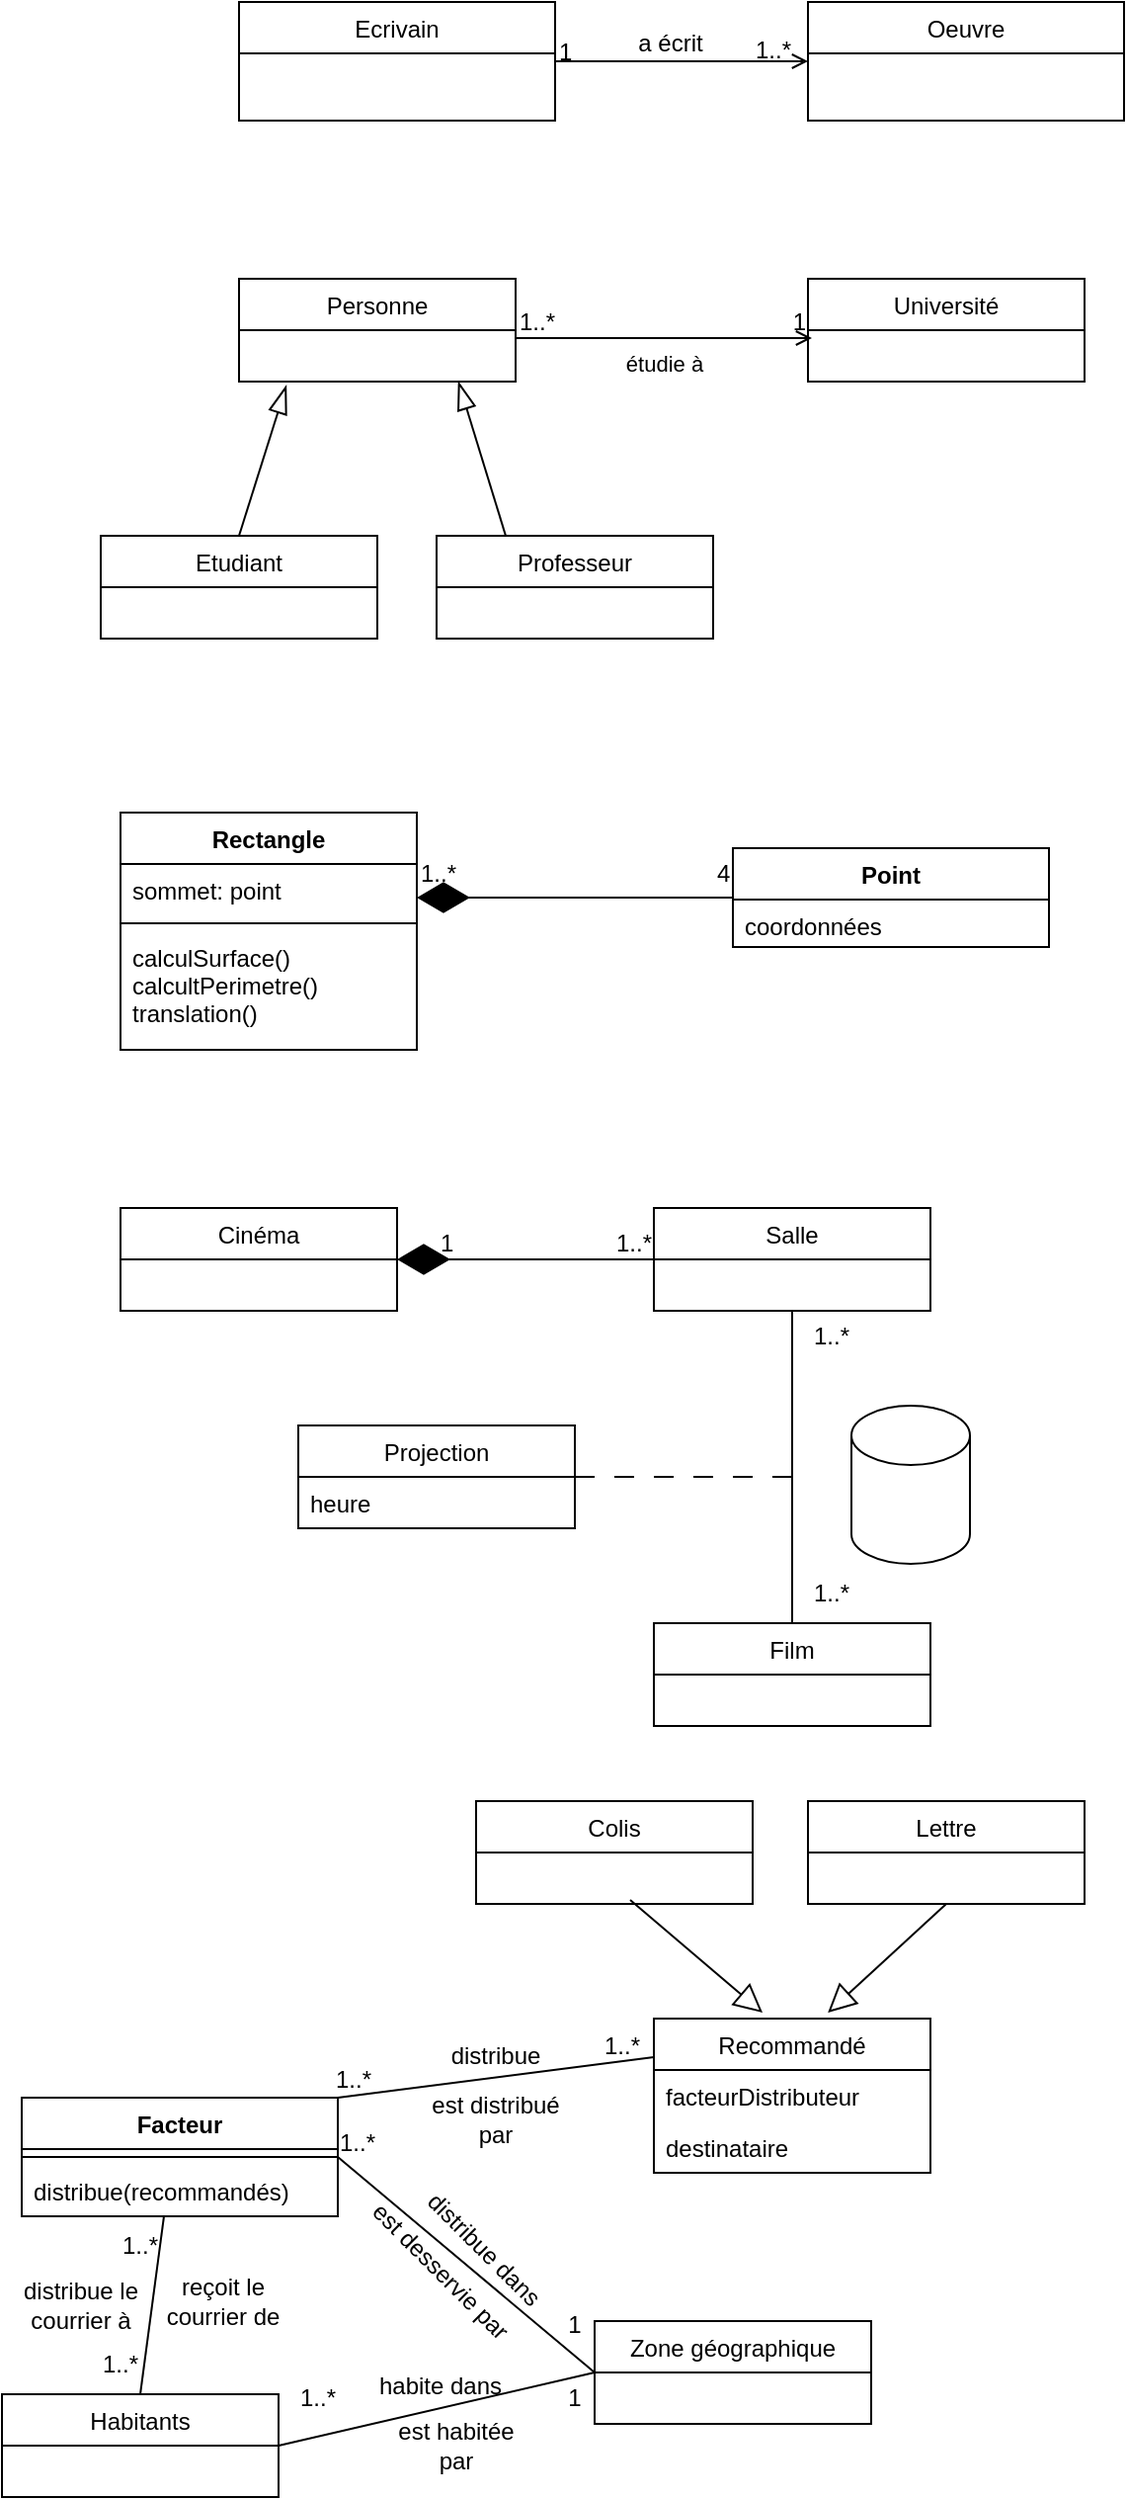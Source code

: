 <mxfile version="15.5.6" type="github">
  <diagram id="C5RBs43oDa-KdzZeNtuy" name="Page-1">
    <mxGraphModel dx="969" dy="465" grid="1" gridSize="10" guides="1" tooltips="1" connect="1" arrows="1" fold="1" page="1" pageScale="1" pageWidth="827" pageHeight="1169" math="0" shadow="0">
      <root>
        <mxCell id="WIyWlLk6GJQsqaUBKTNV-0" />
        <mxCell id="WIyWlLk6GJQsqaUBKTNV-1" parent="WIyWlLk6GJQsqaUBKTNV-0" />
        <mxCell id="zkfFHV4jXpPFQw0GAbJ--0" value="Ecrivain" style="swimlane;fontStyle=0;align=center;verticalAlign=top;childLayout=stackLayout;horizontal=1;startSize=26;horizontalStack=0;resizeParent=1;resizeLast=0;collapsible=1;marginBottom=0;rounded=0;shadow=0;strokeWidth=1;" parent="WIyWlLk6GJQsqaUBKTNV-1" vertex="1">
          <mxGeometry x="220" y="120" width="160" height="60" as="geometry">
            <mxRectangle x="230" y="140" width="160" height="26" as="alternateBounds" />
          </mxGeometry>
        </mxCell>
        <mxCell id="zkfFHV4jXpPFQw0GAbJ--17" value="Oeuvre" style="swimlane;fontStyle=0;align=center;verticalAlign=top;childLayout=stackLayout;horizontal=1;startSize=26;horizontalStack=0;resizeParent=1;resizeLast=0;collapsible=1;marginBottom=0;rounded=0;shadow=0;strokeWidth=1;" parent="WIyWlLk6GJQsqaUBKTNV-1" vertex="1">
          <mxGeometry x="508" y="120" width="160" height="60" as="geometry">
            <mxRectangle x="550" y="140" width="160" height="26" as="alternateBounds" />
          </mxGeometry>
        </mxCell>
        <mxCell id="zkfFHV4jXpPFQw0GAbJ--26" value="" style="endArrow=open;shadow=0;strokeWidth=1;rounded=0;endFill=0;edgeStyle=elbowEdgeStyle;elbow=vertical;" parent="WIyWlLk6GJQsqaUBKTNV-1" source="zkfFHV4jXpPFQw0GAbJ--0" target="zkfFHV4jXpPFQw0GAbJ--17" edge="1">
          <mxGeometry x="0.5" y="41" relative="1" as="geometry">
            <mxPoint x="380" y="192" as="sourcePoint" />
            <mxPoint x="540" y="192" as="targetPoint" />
            <mxPoint x="-40" y="32" as="offset" />
          </mxGeometry>
        </mxCell>
        <mxCell id="zkfFHV4jXpPFQw0GAbJ--27" value="1" style="resizable=0;align=left;verticalAlign=bottom;labelBackgroundColor=none;fontSize=12;" parent="zkfFHV4jXpPFQw0GAbJ--26" connectable="0" vertex="1">
          <mxGeometry x="-1" relative="1" as="geometry">
            <mxPoint y="4" as="offset" />
          </mxGeometry>
        </mxCell>
        <mxCell id="zkfFHV4jXpPFQw0GAbJ--28" value="1..*" style="resizable=0;align=right;verticalAlign=bottom;labelBackgroundColor=none;fontSize=12;" parent="zkfFHV4jXpPFQw0GAbJ--26" connectable="0" vertex="1">
          <mxGeometry x="1" relative="1" as="geometry">
            <mxPoint x="-7" y="3" as="offset" />
          </mxGeometry>
        </mxCell>
        <mxCell id="zkfFHV4jXpPFQw0GAbJ--29" value="a écrit" style="text;html=1;resizable=0;points=[];;align=center;verticalAlign=middle;labelBackgroundColor=none;rounded=0;shadow=0;strokeWidth=1;fontSize=12;" parent="zkfFHV4jXpPFQw0GAbJ--26" vertex="1" connectable="0">
          <mxGeometry x="0.5" y="49" relative="1" as="geometry">
            <mxPoint x="-38" y="40" as="offset" />
          </mxGeometry>
        </mxCell>
        <mxCell id="1n5dgI1MQ3kSGR1qK4vU-0" value="Personne" style="swimlane;fontStyle=0;childLayout=stackLayout;horizontal=1;startSize=26;fillColor=none;horizontalStack=0;resizeParent=1;resizeParentMax=0;resizeLast=0;collapsible=1;marginBottom=0;" vertex="1" parent="WIyWlLk6GJQsqaUBKTNV-1">
          <mxGeometry x="220" y="260" width="140" height="52" as="geometry" />
        </mxCell>
        <mxCell id="1n5dgI1MQ3kSGR1qK4vU-4" value="Université" style="swimlane;fontStyle=0;childLayout=stackLayout;horizontal=1;startSize=26;fillColor=none;horizontalStack=0;resizeParent=1;resizeParentMax=0;resizeLast=0;collapsible=1;marginBottom=0;" vertex="1" parent="WIyWlLk6GJQsqaUBKTNV-1">
          <mxGeometry x="508" y="260" width="140" height="52" as="geometry" />
        </mxCell>
        <mxCell id="1n5dgI1MQ3kSGR1qK4vU-8" value="Etudiant" style="swimlane;fontStyle=0;childLayout=stackLayout;horizontal=1;startSize=26;fillColor=none;horizontalStack=0;resizeParent=1;resizeParentMax=0;resizeLast=0;collapsible=1;marginBottom=0;" vertex="1" parent="WIyWlLk6GJQsqaUBKTNV-1">
          <mxGeometry x="150" y="390" width="140" height="52" as="geometry" />
        </mxCell>
        <mxCell id="1n5dgI1MQ3kSGR1qK4vU-11" value="Professeur" style="swimlane;fontStyle=0;childLayout=stackLayout;horizontal=1;startSize=26;fillColor=none;horizontalStack=0;resizeParent=1;resizeParentMax=0;resizeLast=0;collapsible=1;marginBottom=0;" vertex="1" parent="WIyWlLk6GJQsqaUBKTNV-1">
          <mxGeometry x="320" y="390" width="140" height="52" as="geometry" />
        </mxCell>
        <mxCell id="1n5dgI1MQ3kSGR1qK4vU-14" value="" style="endArrow=blockThin;endFill=0;endSize=12;html=1;rounded=0;exitX=0.5;exitY=0;exitDx=0;exitDy=0;entryX=0.171;entryY=1.077;entryDx=0;entryDy=0;entryPerimeter=0;" edge="1" parent="WIyWlLk6GJQsqaUBKTNV-1" source="1n5dgI1MQ3kSGR1qK4vU-8">
          <mxGeometry width="160" relative="1" as="geometry">
            <mxPoint x="480" y="340" as="sourcePoint" />
            <mxPoint x="243.94" y="314.002" as="targetPoint" />
          </mxGeometry>
        </mxCell>
        <mxCell id="1n5dgI1MQ3kSGR1qK4vU-16" value="" style="endArrow=blockThin;endFill=0;endSize=12;html=1;rounded=0;exitX=0.25;exitY=0;exitDx=0;exitDy=0;entryX=0.793;entryY=1;entryDx=0;entryDy=0;entryPerimeter=0;" edge="1" parent="WIyWlLk6GJQsqaUBKTNV-1" source="1n5dgI1MQ3kSGR1qK4vU-11">
          <mxGeometry width="160" relative="1" as="geometry">
            <mxPoint x="230" y="400" as="sourcePoint" />
            <mxPoint x="331.02" y="312" as="targetPoint" />
          </mxGeometry>
        </mxCell>
        <mxCell id="1n5dgI1MQ3kSGR1qK4vU-17" value="étudie à" style="endArrow=open;html=1;rounded=0;align=center;verticalAlign=top;endFill=0;labelBackgroundColor=none;" edge="1" parent="WIyWlLk6GJQsqaUBKTNV-1">
          <mxGeometry relative="1" as="geometry">
            <mxPoint x="360" y="290" as="sourcePoint" />
            <mxPoint x="510" y="290" as="targetPoint" />
          </mxGeometry>
        </mxCell>
        <mxCell id="1n5dgI1MQ3kSGR1qK4vU-18" value="1..*" style="resizable=0;html=1;align=left;verticalAlign=bottom;labelBackgroundColor=none;" connectable="0" vertex="1" parent="1n5dgI1MQ3kSGR1qK4vU-17">
          <mxGeometry x="-1" relative="1" as="geometry" />
        </mxCell>
        <mxCell id="1n5dgI1MQ3kSGR1qK4vU-19" value="1" style="resizable=0;html=1;align=right;verticalAlign=bottom;labelBackgroundColor=none;" connectable="0" vertex="1" parent="1n5dgI1MQ3kSGR1qK4vU-17">
          <mxGeometry x="1" relative="1" as="geometry">
            <mxPoint x="-3" as="offset" />
          </mxGeometry>
        </mxCell>
        <mxCell id="1n5dgI1MQ3kSGR1qK4vU-28" value="" style="endArrow=diamondThin;endFill=1;endSize=24;html=1;rounded=0;exitX=0;exitY=0.5;exitDx=0;exitDy=0;entryX=1;entryY=0.5;entryDx=0;entryDy=0;" edge="1" parent="WIyWlLk6GJQsqaUBKTNV-1" source="1n5dgI1MQ3kSGR1qK4vU-29">
          <mxGeometry width="160" relative="1" as="geometry">
            <mxPoint x="310" y="580" as="sourcePoint" />
            <mxPoint x="310" y="573" as="targetPoint" />
            <Array as="points">
              <mxPoint x="310" y="573" />
            </Array>
          </mxGeometry>
        </mxCell>
        <mxCell id="1n5dgI1MQ3kSGR1qK4vU-29" value="Point" style="swimlane;fontStyle=1;align=center;verticalAlign=top;childLayout=stackLayout;horizontal=1;startSize=26;horizontalStack=0;resizeParent=1;resizeParentMax=0;resizeLast=0;collapsible=1;marginBottom=0;" vertex="1" parent="WIyWlLk6GJQsqaUBKTNV-1">
          <mxGeometry x="470" y="548" width="160" height="50" as="geometry" />
        </mxCell>
        <mxCell id="1n5dgI1MQ3kSGR1qK4vU-30" value="coordonnées" style="text;strokeColor=none;fillColor=none;align=left;verticalAlign=top;spacingLeft=4;spacingRight=4;overflow=hidden;rotatable=0;points=[[0,0.5],[1,0.5]];portConstraint=eastwest;" vertex="1" parent="1n5dgI1MQ3kSGR1qK4vU-29">
          <mxGeometry y="26" width="160" height="24" as="geometry" />
        </mxCell>
        <mxCell id="1n5dgI1MQ3kSGR1qK4vU-33" value="1..*" style="resizable=0;html=1;align=left;verticalAlign=bottom;labelBackgroundColor=none;" connectable="0" vertex="1" parent="WIyWlLk6GJQsqaUBKTNV-1">
          <mxGeometry x="310" y="569" as="geometry" />
        </mxCell>
        <mxCell id="1n5dgI1MQ3kSGR1qK4vU-34" value="4" style="resizable=0;html=1;align=left;verticalAlign=bottom;labelBackgroundColor=none;direction=west;" connectable="0" vertex="1" parent="WIyWlLk6GJQsqaUBKTNV-1">
          <mxGeometry x="460" y="569" as="geometry" />
        </mxCell>
        <mxCell id="1n5dgI1MQ3kSGR1qK4vU-43" value="Rectangle" style="swimlane;fontStyle=1;align=center;verticalAlign=top;childLayout=stackLayout;horizontal=1;startSize=26;horizontalStack=0;resizeParent=1;resizeParentMax=0;resizeLast=0;collapsible=1;marginBottom=0;" vertex="1" parent="WIyWlLk6GJQsqaUBKTNV-1">
          <mxGeometry x="160" y="530" width="150" height="120" as="geometry" />
        </mxCell>
        <mxCell id="1n5dgI1MQ3kSGR1qK4vU-44" value="sommet: point" style="text;strokeColor=none;fillColor=none;align=left;verticalAlign=top;spacingLeft=4;spacingRight=4;overflow=hidden;rotatable=0;points=[[0,0.5],[1,0.5]];portConstraint=eastwest;" vertex="1" parent="1n5dgI1MQ3kSGR1qK4vU-43">
          <mxGeometry y="26" width="150" height="26" as="geometry" />
        </mxCell>
        <mxCell id="1n5dgI1MQ3kSGR1qK4vU-45" value="" style="line;strokeWidth=1;fillColor=none;align=left;verticalAlign=middle;spacingTop=-1;spacingLeft=3;spacingRight=3;rotatable=0;labelPosition=right;points=[];portConstraint=eastwest;" vertex="1" parent="1n5dgI1MQ3kSGR1qK4vU-43">
          <mxGeometry y="52" width="150" height="8" as="geometry" />
        </mxCell>
        <mxCell id="1n5dgI1MQ3kSGR1qK4vU-46" value="calculSurface()&#xa;calcultPerimetre()&#xa;translation()&#xa;" style="text;strokeColor=none;fillColor=none;align=left;verticalAlign=top;spacingLeft=4;spacingRight=4;overflow=hidden;rotatable=0;points=[[0,0.5],[1,0.5]];portConstraint=eastwest;" vertex="1" parent="1n5dgI1MQ3kSGR1qK4vU-43">
          <mxGeometry y="60" width="150" height="60" as="geometry" />
        </mxCell>
        <mxCell id="1n5dgI1MQ3kSGR1qK4vU-47" value="Cinéma" style="swimlane;fontStyle=0;childLayout=stackLayout;horizontal=1;startSize=26;fillColor=none;horizontalStack=0;resizeParent=1;resizeParentMax=0;resizeLast=0;collapsible=1;marginBottom=0;" vertex="1" parent="WIyWlLk6GJQsqaUBKTNV-1">
          <mxGeometry x="160" y="730" width="140" height="52" as="geometry" />
        </mxCell>
        <mxCell id="1n5dgI1MQ3kSGR1qK4vU-51" value="Film" style="swimlane;fontStyle=0;childLayout=stackLayout;horizontal=1;startSize=26;fillColor=none;horizontalStack=0;resizeParent=1;resizeParentMax=0;resizeLast=0;collapsible=1;marginBottom=0;" vertex="1" parent="WIyWlLk6GJQsqaUBKTNV-1">
          <mxGeometry x="430" y="940" width="140" height="52" as="geometry" />
        </mxCell>
        <mxCell id="1n5dgI1MQ3kSGR1qK4vU-55" value="Salle" style="swimlane;fontStyle=0;childLayout=stackLayout;horizontal=1;startSize=26;fillColor=none;horizontalStack=0;resizeParent=1;resizeParentMax=0;resizeLast=0;collapsible=1;marginBottom=0;" vertex="1" parent="WIyWlLk6GJQsqaUBKTNV-1">
          <mxGeometry x="430" y="730" width="140" height="52" as="geometry" />
        </mxCell>
        <mxCell id="1n5dgI1MQ3kSGR1qK4vU-69" value="" style="endArrow=diamondThin;endFill=1;endSize=24;html=1;rounded=0;entryX=1;entryY=0.5;entryDx=0;entryDy=0;" edge="1" parent="1n5dgI1MQ3kSGR1qK4vU-55" target="1n5dgI1MQ3kSGR1qK4vU-47">
          <mxGeometry width="160" relative="1" as="geometry">
            <mxPoint x="2" y="26" as="sourcePoint" />
            <mxPoint x="162" y="30" as="targetPoint" />
          </mxGeometry>
        </mxCell>
        <mxCell id="1n5dgI1MQ3kSGR1qK4vU-63" value="Projection" style="swimlane;fontStyle=0;childLayout=stackLayout;horizontal=1;startSize=26;fillColor=none;horizontalStack=0;resizeParent=1;resizeParentMax=0;resizeLast=0;collapsible=1;marginBottom=0;" vertex="1" parent="WIyWlLk6GJQsqaUBKTNV-1">
          <mxGeometry x="250" y="840" width="140" height="52" as="geometry" />
        </mxCell>
        <mxCell id="1n5dgI1MQ3kSGR1qK4vU-64" value="heure" style="text;strokeColor=none;fillColor=none;align=left;verticalAlign=top;spacingLeft=4;spacingRight=4;overflow=hidden;rotatable=0;points=[[0,0.5],[1,0.5]];portConstraint=eastwest;" vertex="1" parent="1n5dgI1MQ3kSGR1qK4vU-63">
          <mxGeometry y="26" width="140" height="26" as="geometry" />
        </mxCell>
        <mxCell id="1n5dgI1MQ3kSGR1qK4vU-70" value="" style="resizable=0;html=1;align=left;verticalAlign=bottom;labelBackgroundColor=none;direction=west;" connectable="0" vertex="1" parent="WIyWlLk6GJQsqaUBKTNV-1">
          <mxGeometry x="470" y="571" as="geometry">
            <mxPoint x="-58" y="179" as="offset" />
          </mxGeometry>
        </mxCell>
        <mxCell id="1n5dgI1MQ3kSGR1qK4vU-71" value="1" style="resizable=0;html=1;align=left;verticalAlign=bottom;labelBackgroundColor=none;" connectable="0" vertex="1" parent="WIyWlLk6GJQsqaUBKTNV-1">
          <mxGeometry x="320" y="756" as="geometry" />
        </mxCell>
        <mxCell id="1n5dgI1MQ3kSGR1qK4vU-73" value="1..*" style="text;html=1;strokeColor=none;fillColor=none;align=center;verticalAlign=middle;whiteSpace=wrap;rounded=0;" vertex="1" parent="WIyWlLk6GJQsqaUBKTNV-1">
          <mxGeometry x="390" y="733" width="60" height="30" as="geometry" />
        </mxCell>
        <mxCell id="1n5dgI1MQ3kSGR1qK4vU-80" value="" style="endArrow=none;startArrow=none;endFill=0;startFill=0;endSize=8;html=1;verticalAlign=bottom;labelBackgroundColor=none;strokeWidth=1;rounded=0;entryX=0.5;entryY=0;entryDx=0;entryDy=0;exitX=0.5;exitY=1;exitDx=0;exitDy=0;" edge="1" parent="WIyWlLk6GJQsqaUBKTNV-1" source="1n5dgI1MQ3kSGR1qK4vU-55" target="1n5dgI1MQ3kSGR1qK4vU-51">
          <mxGeometry width="160" relative="1" as="geometry">
            <mxPoint x="480" y="780" as="sourcePoint" />
            <mxPoint x="640" y="780" as="targetPoint" />
          </mxGeometry>
        </mxCell>
        <mxCell id="1n5dgI1MQ3kSGR1qK4vU-82" value="" style="endArrow=none;startArrow=none;endFill=0;startFill=0;endSize=8;html=1;verticalAlign=bottom;dashed=1;labelBackgroundColor=none;dashPattern=10 10;rounded=0;strokeWidth=1;exitX=1;exitY=0.5;exitDx=0;exitDy=0;" edge="1" parent="WIyWlLk6GJQsqaUBKTNV-1" source="1n5dgI1MQ3kSGR1qK4vU-63">
          <mxGeometry width="160" relative="1" as="geometry">
            <mxPoint x="430" y="865.5" as="sourcePoint" />
            <mxPoint x="500" y="866" as="targetPoint" />
          </mxGeometry>
        </mxCell>
        <mxCell id="1n5dgI1MQ3kSGR1qK4vU-84" value="1..*" style="text;html=1;strokeColor=none;fillColor=none;align=center;verticalAlign=middle;whiteSpace=wrap;rounded=0;" vertex="1" parent="WIyWlLk6GJQsqaUBKTNV-1">
          <mxGeometry x="490" y="780" width="60" height="30" as="geometry" />
        </mxCell>
        <mxCell id="1n5dgI1MQ3kSGR1qK4vU-85" value="1..*" style="text;html=1;strokeColor=none;fillColor=none;align=center;verticalAlign=middle;whiteSpace=wrap;rounded=0;" vertex="1" parent="WIyWlLk6GJQsqaUBKTNV-1">
          <mxGeometry x="490" y="910" width="60" height="30" as="geometry" />
        </mxCell>
        <mxCell id="1n5dgI1MQ3kSGR1qK4vU-86" value="Facteur" style="swimlane;fontStyle=1;align=center;verticalAlign=top;childLayout=stackLayout;horizontal=1;startSize=26;horizontalStack=0;resizeParent=1;resizeParentMax=0;resizeLast=0;collapsible=1;marginBottom=0;" vertex="1" parent="WIyWlLk6GJQsqaUBKTNV-1">
          <mxGeometry x="110" y="1180" width="160" height="60" as="geometry" />
        </mxCell>
        <mxCell id="1n5dgI1MQ3kSGR1qK4vU-88" value="" style="line;strokeWidth=1;fillColor=none;align=left;verticalAlign=middle;spacingTop=-1;spacingLeft=3;spacingRight=3;rotatable=0;labelPosition=right;points=[];portConstraint=eastwest;" vertex="1" parent="1n5dgI1MQ3kSGR1qK4vU-86">
          <mxGeometry y="26" width="160" height="8" as="geometry" />
        </mxCell>
        <mxCell id="1n5dgI1MQ3kSGR1qK4vU-89" value="distribue(recommandés)" style="text;strokeColor=none;fillColor=none;align=left;verticalAlign=top;spacingLeft=4;spacingRight=4;overflow=hidden;rotatable=0;points=[[0,0.5],[1,0.5]];portConstraint=eastwest;" vertex="1" parent="1n5dgI1MQ3kSGR1qK4vU-86">
          <mxGeometry y="34" width="160" height="26" as="geometry" />
        </mxCell>
        <mxCell id="1n5dgI1MQ3kSGR1qK4vU-94" value="Habitants" style="swimlane;fontStyle=0;childLayout=stackLayout;horizontal=1;startSize=26;fillColor=none;horizontalStack=0;resizeParent=1;resizeParentMax=0;resizeLast=0;collapsible=1;marginBottom=0;" vertex="1" parent="WIyWlLk6GJQsqaUBKTNV-1">
          <mxGeometry x="100" y="1330" width="140" height="52" as="geometry" />
        </mxCell>
        <mxCell id="1n5dgI1MQ3kSGR1qK4vU-98" value="Zone géographique" style="swimlane;fontStyle=0;childLayout=stackLayout;horizontal=1;startSize=26;fillColor=none;horizontalStack=0;resizeParent=1;resizeParentMax=0;resizeLast=0;collapsible=1;marginBottom=0;" vertex="1" parent="WIyWlLk6GJQsqaUBKTNV-1">
          <mxGeometry x="400" y="1293" width="140" height="52" as="geometry" />
        </mxCell>
        <mxCell id="1n5dgI1MQ3kSGR1qK4vU-102" value="Lettre" style="swimlane;fontStyle=0;childLayout=stackLayout;horizontal=1;startSize=26;fillColor=none;horizontalStack=0;resizeParent=1;resizeParentMax=0;resizeLast=0;collapsible=1;marginBottom=0;" vertex="1" parent="WIyWlLk6GJQsqaUBKTNV-1">
          <mxGeometry x="508" y="1030" width="140" height="52" as="geometry" />
        </mxCell>
        <mxCell id="1n5dgI1MQ3kSGR1qK4vU-105" value="Colis" style="swimlane;fontStyle=0;childLayout=stackLayout;horizontal=1;startSize=26;fillColor=none;horizontalStack=0;resizeParent=1;resizeParentMax=0;resizeLast=0;collapsible=1;marginBottom=0;" vertex="1" parent="WIyWlLk6GJQsqaUBKTNV-1">
          <mxGeometry x="340" y="1030" width="140" height="52" as="geometry" />
        </mxCell>
        <mxCell id="1n5dgI1MQ3kSGR1qK4vU-106" value="" style="endArrow=block;endFill=0;endSize=12;html=1;rounded=0;strokeWidth=1;entryX=0.393;entryY=-0.038;entryDx=0;entryDy=0;entryPerimeter=0;" edge="1" parent="1n5dgI1MQ3kSGR1qK4vU-105" target="1n5dgI1MQ3kSGR1qK4vU-110">
          <mxGeometry width="160" relative="1" as="geometry">
            <mxPoint x="78" y="50" as="sourcePoint" />
            <mxPoint x="180" y="100" as="targetPoint" />
          </mxGeometry>
        </mxCell>
        <mxCell id="1n5dgI1MQ3kSGR1qK4vU-108" value="" style="endArrow=block;endFill=0;endSize=12;html=1;rounded=0;strokeWidth=1;entryX=0.629;entryY=-0.038;entryDx=0;entryDy=0;exitX=0.5;exitY=1;exitDx=0;exitDy=0;entryPerimeter=0;" edge="1" parent="WIyWlLk6GJQsqaUBKTNV-1" source="1n5dgI1MQ3kSGR1qK4vU-102" target="1n5dgI1MQ3kSGR1qK4vU-110">
          <mxGeometry width="160" relative="1" as="geometry">
            <mxPoint x="358" y="1090" as="sourcePoint" />
            <mxPoint x="449" y="1138" as="targetPoint" />
          </mxGeometry>
        </mxCell>
        <mxCell id="1n5dgI1MQ3kSGR1qK4vU-110" value="Recommandé" style="swimlane;fontStyle=0;childLayout=stackLayout;horizontal=1;startSize=26;fillColor=none;horizontalStack=0;resizeParent=1;resizeParentMax=0;resizeLast=0;collapsible=1;marginBottom=0;" vertex="1" parent="WIyWlLk6GJQsqaUBKTNV-1">
          <mxGeometry x="430" y="1140" width="140" height="78" as="geometry" />
        </mxCell>
        <mxCell id="1n5dgI1MQ3kSGR1qK4vU-111" value="facteurDistributeur" style="text;strokeColor=none;fillColor=none;align=left;verticalAlign=top;spacingLeft=4;spacingRight=4;overflow=hidden;rotatable=0;points=[[0,0.5],[1,0.5]];portConstraint=eastwest;" vertex="1" parent="1n5dgI1MQ3kSGR1qK4vU-110">
          <mxGeometry y="26" width="140" height="26" as="geometry" />
        </mxCell>
        <mxCell id="1n5dgI1MQ3kSGR1qK4vU-113" value="destinataire" style="text;strokeColor=none;fillColor=none;align=left;verticalAlign=top;spacingLeft=4;spacingRight=4;overflow=hidden;rotatable=0;points=[[0,0.5],[1,0.5]];portConstraint=eastwest;" vertex="1" parent="1n5dgI1MQ3kSGR1qK4vU-110">
          <mxGeometry y="52" width="140" height="26" as="geometry" />
        </mxCell>
        <mxCell id="1n5dgI1MQ3kSGR1qK4vU-126" value="" style="endArrow=none;startArrow=none;endFill=0;startFill=0;endSize=8;html=1;verticalAlign=bottom;labelBackgroundColor=none;strokeWidth=1;rounded=0;entryX=0;entryY=0.5;entryDx=0;entryDy=0;" edge="1" parent="WIyWlLk6GJQsqaUBKTNV-1">
          <mxGeometry width="160" relative="1" as="geometry">
            <mxPoint x="270" y="1210" as="sourcePoint" />
            <mxPoint x="400" y="1319" as="targetPoint" />
          </mxGeometry>
        </mxCell>
        <mxCell id="1n5dgI1MQ3kSGR1qK4vU-127" value="1..*" style="text;html=1;strokeColor=none;fillColor=none;align=center;verticalAlign=middle;whiteSpace=wrap;rounded=0;" vertex="1" parent="WIyWlLk6GJQsqaUBKTNV-1">
          <mxGeometry x="250" y="1188" width="60" height="30" as="geometry" />
        </mxCell>
        <mxCell id="1n5dgI1MQ3kSGR1qK4vU-128" value="1" style="text;html=1;strokeColor=none;fillColor=none;align=center;verticalAlign=middle;whiteSpace=wrap;rounded=0;" vertex="1" parent="WIyWlLk6GJQsqaUBKTNV-1">
          <mxGeometry x="360" y="1280" width="60" height="30" as="geometry" />
        </mxCell>
        <mxCell id="1n5dgI1MQ3kSGR1qK4vU-129" value="distribue dans" style="text;html=1;strokeColor=none;fillColor=none;align=center;verticalAlign=middle;whiteSpace=wrap;rounded=0;rotation=45;" vertex="1" parent="WIyWlLk6GJQsqaUBKTNV-1">
          <mxGeometry x="304" y="1242" width="80" height="30" as="geometry" />
        </mxCell>
        <mxCell id="1n5dgI1MQ3kSGR1qK4vU-130" value="est desservie par" style="text;html=1;strokeColor=none;fillColor=none;align=center;verticalAlign=middle;whiteSpace=wrap;rounded=0;rotation=45;" vertex="1" parent="WIyWlLk6GJQsqaUBKTNV-1">
          <mxGeometry x="272" y="1253" width="100" height="30" as="geometry" />
        </mxCell>
        <mxCell id="1n5dgI1MQ3kSGR1qK4vU-132" value="" style="endArrow=none;html=1;rounded=0;strokeWidth=1;exitX=1;exitY=0.5;exitDx=0;exitDy=0;entryX=0;entryY=0.5;entryDx=0;entryDy=0;" edge="1" parent="WIyWlLk6GJQsqaUBKTNV-1" source="1n5dgI1MQ3kSGR1qK4vU-94">
          <mxGeometry width="50" height="50" relative="1" as="geometry">
            <mxPoint x="250" y="1390" as="sourcePoint" />
            <mxPoint x="400" y="1319" as="targetPoint" />
          </mxGeometry>
        </mxCell>
        <mxCell id="1n5dgI1MQ3kSGR1qK4vU-133" value="1..*" style="text;html=1;strokeColor=none;fillColor=none;align=center;verticalAlign=middle;whiteSpace=wrap;rounded=0;" vertex="1" parent="WIyWlLk6GJQsqaUBKTNV-1">
          <mxGeometry x="230" y="1317" width="60" height="30" as="geometry" />
        </mxCell>
        <mxCell id="1n5dgI1MQ3kSGR1qK4vU-134" value="1" style="text;html=1;strokeColor=none;fillColor=none;align=center;verticalAlign=middle;whiteSpace=wrap;rounded=0;" vertex="1" parent="WIyWlLk6GJQsqaUBKTNV-1">
          <mxGeometry x="360" y="1317" width="60" height="30" as="geometry" />
        </mxCell>
        <mxCell id="1n5dgI1MQ3kSGR1qK4vU-135" value="est habitée par" style="text;html=1;strokeColor=none;fillColor=none;align=center;verticalAlign=middle;whiteSpace=wrap;rounded=0;" vertex="1" parent="WIyWlLk6GJQsqaUBKTNV-1">
          <mxGeometry x="290" y="1341" width="80" height="30" as="geometry" />
        </mxCell>
        <mxCell id="1n5dgI1MQ3kSGR1qK4vU-136" value="habite dans" style="text;html=1;strokeColor=none;fillColor=none;align=center;verticalAlign=middle;whiteSpace=wrap;rounded=0;" vertex="1" parent="WIyWlLk6GJQsqaUBKTNV-1">
          <mxGeometry x="282" y="1311" width="80" height="30" as="geometry" />
        </mxCell>
        <mxCell id="1n5dgI1MQ3kSGR1qK4vU-137" value="" style="endArrow=none;startArrow=none;endFill=0;startFill=0;endSize=8;html=1;verticalAlign=bottom;labelBackgroundColor=none;strokeWidth=1;rounded=0;entryX=0;entryY=0.25;entryDx=0;entryDy=0;exitX=1;exitY=0;exitDx=0;exitDy=0;" edge="1" parent="WIyWlLk6GJQsqaUBKTNV-1" source="1n5dgI1MQ3kSGR1qK4vU-86" target="1n5dgI1MQ3kSGR1qK4vU-110">
          <mxGeometry width="160" relative="1" as="geometry">
            <mxPoint x="280" y="1220" as="sourcePoint" />
            <mxPoint x="410" y="1329" as="targetPoint" />
          </mxGeometry>
        </mxCell>
        <mxCell id="1n5dgI1MQ3kSGR1qK4vU-138" value="est distribué par" style="text;html=1;strokeColor=none;fillColor=none;align=center;verticalAlign=middle;whiteSpace=wrap;rounded=0;" vertex="1" parent="WIyWlLk6GJQsqaUBKTNV-1">
          <mxGeometry x="310" y="1176" width="80" height="30" as="geometry" />
        </mxCell>
        <mxCell id="1n5dgI1MQ3kSGR1qK4vU-139" value="distribue" style="text;html=1;strokeColor=none;fillColor=none;align=center;verticalAlign=middle;whiteSpace=wrap;rounded=0;" vertex="1" parent="WIyWlLk6GJQsqaUBKTNV-1">
          <mxGeometry x="320" y="1144" width="60" height="30" as="geometry" />
        </mxCell>
        <mxCell id="1n5dgI1MQ3kSGR1qK4vU-140" value="1..*" style="text;html=1;strokeColor=none;fillColor=none;align=center;verticalAlign=middle;whiteSpace=wrap;rounded=0;" vertex="1" parent="WIyWlLk6GJQsqaUBKTNV-1">
          <mxGeometry x="248" y="1156" width="60" height="30" as="geometry" />
        </mxCell>
        <mxCell id="1n5dgI1MQ3kSGR1qK4vU-141" value="1..*" style="text;html=1;strokeColor=none;fillColor=none;align=center;verticalAlign=middle;whiteSpace=wrap;rounded=0;" vertex="1" parent="WIyWlLk6GJQsqaUBKTNV-1">
          <mxGeometry x="384" y="1139" width="60" height="30" as="geometry" />
        </mxCell>
        <mxCell id="1n5dgI1MQ3kSGR1qK4vU-144" style="edgeStyle=orthogonalEdgeStyle;rounded=0;orthogonalLoop=1;jettySize=auto;html=1;exitX=0.5;exitY=1;exitDx=0;exitDy=0;endArrow=open;endFill=0;strokeWidth=1;" edge="1" parent="WIyWlLk6GJQsqaUBKTNV-1" source="1n5dgI1MQ3kSGR1qK4vU-139" target="1n5dgI1MQ3kSGR1qK4vU-139">
          <mxGeometry relative="1" as="geometry" />
        </mxCell>
        <mxCell id="1n5dgI1MQ3kSGR1qK4vU-145" value="" style="endArrow=none;html=1;rounded=0;strokeWidth=1;exitX=0.5;exitY=0;exitDx=0;exitDy=0;entryX=0.45;entryY=1;entryDx=0;entryDy=0;entryPerimeter=0;" edge="1" parent="WIyWlLk6GJQsqaUBKTNV-1" source="1n5dgI1MQ3kSGR1qK4vU-94" target="1n5dgI1MQ3kSGR1qK4vU-89">
          <mxGeometry width="50" height="50" relative="1" as="geometry">
            <mxPoint x="160" y="1300" as="sourcePoint" />
            <mxPoint x="210" y="1250" as="targetPoint" />
          </mxGeometry>
        </mxCell>
        <mxCell id="1n5dgI1MQ3kSGR1qK4vU-146" value="1..*" style="text;html=1;strokeColor=none;fillColor=none;align=center;verticalAlign=middle;whiteSpace=wrap;rounded=0;" vertex="1" parent="WIyWlLk6GJQsqaUBKTNV-1">
          <mxGeometry x="140" y="1240" width="60" height="30" as="geometry" />
        </mxCell>
        <mxCell id="1n5dgI1MQ3kSGR1qK4vU-147" value="1..*" style="text;html=1;strokeColor=none;fillColor=none;align=center;verticalAlign=middle;whiteSpace=wrap;rounded=0;" vertex="1" parent="WIyWlLk6GJQsqaUBKTNV-1">
          <mxGeometry x="130" y="1300" width="60" height="30" as="geometry" />
        </mxCell>
        <mxCell id="1n5dgI1MQ3kSGR1qK4vU-148" value="reçoit le courrier de" style="text;html=1;strokeColor=none;fillColor=none;align=center;verticalAlign=middle;whiteSpace=wrap;rounded=0;" vertex="1" parent="WIyWlLk6GJQsqaUBKTNV-1">
          <mxGeometry x="172" y="1268" width="80" height="30" as="geometry" />
        </mxCell>
        <mxCell id="1n5dgI1MQ3kSGR1qK4vU-149" value="distribue le courrier à" style="text;html=1;strokeColor=none;fillColor=none;align=center;verticalAlign=middle;whiteSpace=wrap;rounded=0;" vertex="1" parent="WIyWlLk6GJQsqaUBKTNV-1">
          <mxGeometry x="100" y="1270" width="80" height="30" as="geometry" />
        </mxCell>
        <mxCell id="1n5dgI1MQ3kSGR1qK4vU-150" value="" style="shape=cylinder3;whiteSpace=wrap;html=1;boundedLbl=1;backgroundOutline=1;size=15;" vertex="1" parent="WIyWlLk6GJQsqaUBKTNV-1">
          <mxGeometry x="530" y="830" width="60" height="80" as="geometry" />
        </mxCell>
      </root>
    </mxGraphModel>
  </diagram>
</mxfile>
